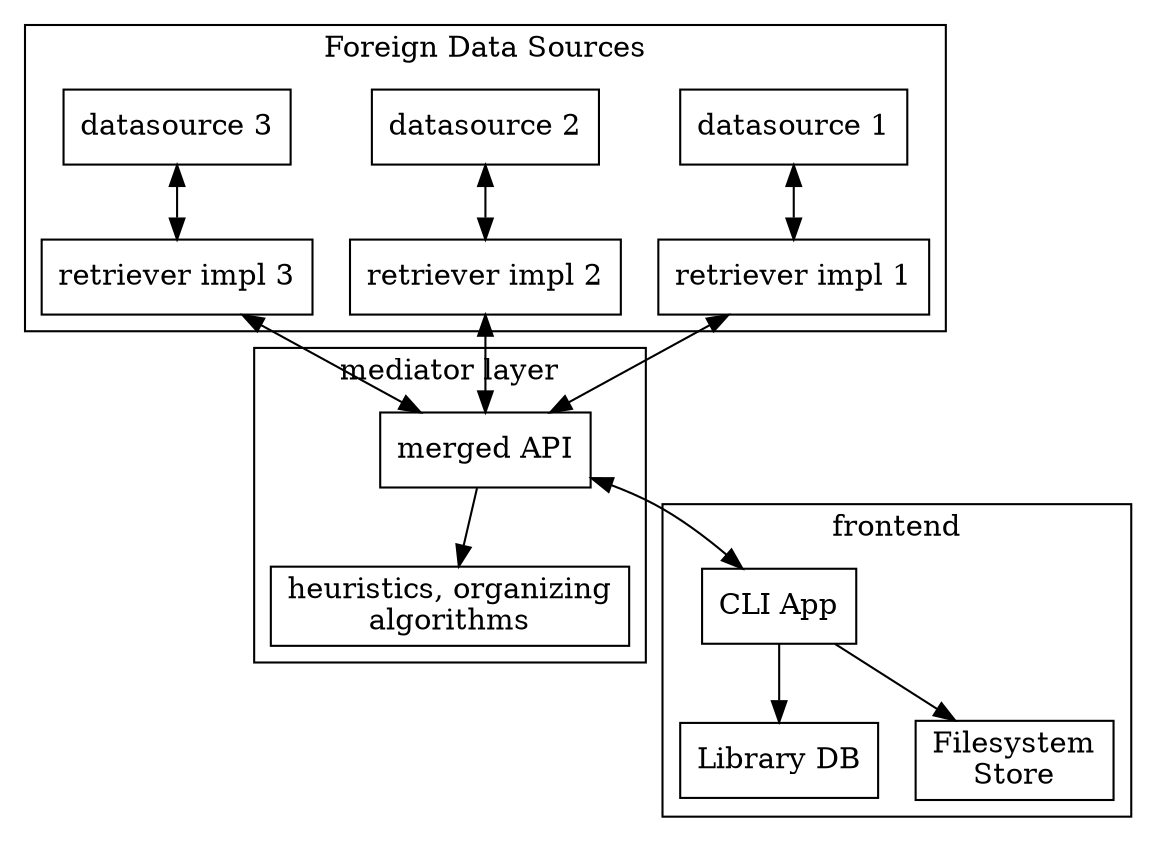digraph G {

  node [shape="rectangle"];
  subgraph cluster_sources {
    label = "Foreign Data Sources";
    node [label="datasource 1"] ds1;
    node [label="datasource 2"] ds2;
    node [label="datasource 3"] ds3;

    node [label="retriever impl 1"] impl1;
    node [label="retriever impl 2"] impl2;
    node [label="retriever impl 3"] impl3;

    ds1 -> impl1 [dir="both"];
    ds2 -> impl2 [dir="both"];
    ds3 -> impl3 [dir="both"];
  }

  subgraph cluster_mediator {
    label="mediator layer";
    node [label="merged API"] mergedAPI;
    node [label="heuristics, organizing\nalgorithms"] heur;

    mergedAPI -> heur;
  }

  impl1 -> mergedAPI [dir="both"];
  impl2 -> mergedAPI [dir="both"];
  impl3 -> mergedAPI [dir="both"];

  node [label="CLI App"] cliapp;
  node [label="Library DB"] libdb;
  node [label="Filesystem\nStore"] fs;

  mergedAPI -> cliapp [dir="both"];

  subgraph cluster_frontend {
    label = "frontend";
    cliapp -> libdb;
    cliapp -> fs;
  }

}
